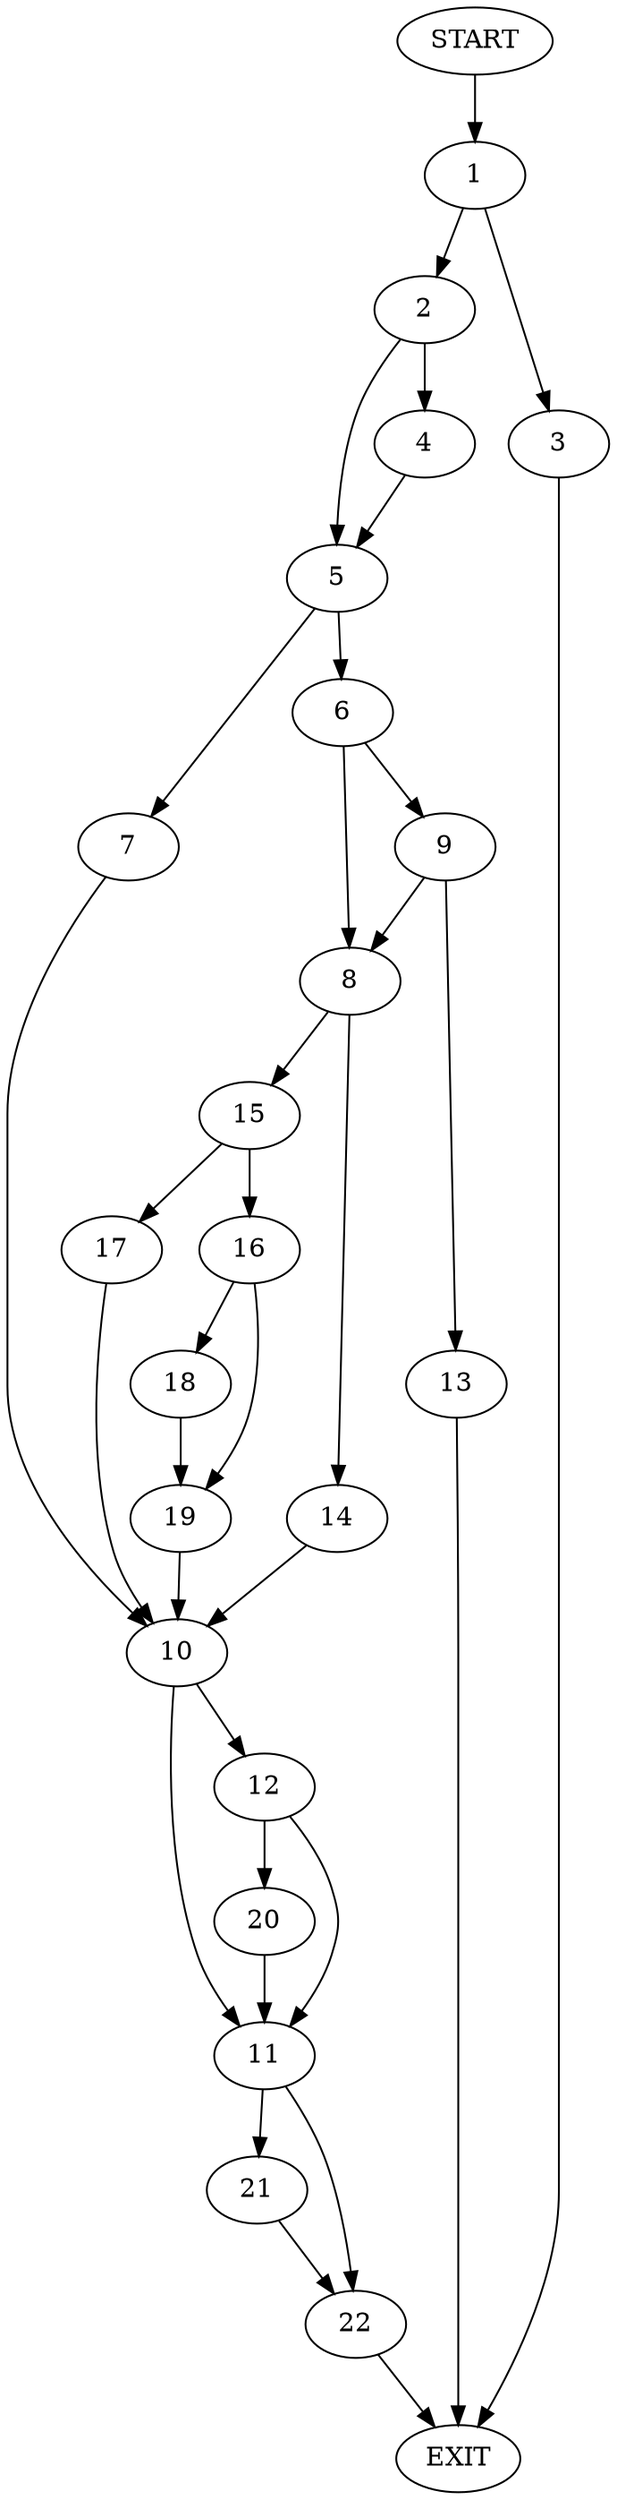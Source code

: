 digraph {
0 [label="START"]
23 [label="EXIT"]
0 -> 1
1 -> 2
1 -> 3
2 -> 4
2 -> 5
3 -> 23
5 -> 6
5 -> 7
4 -> 5
6 -> 8
6 -> 9
7 -> 10
10 -> 11
10 -> 12
9 -> 8
9 -> 13
8 -> 14
8 -> 15
13 -> 23
14 -> 10
15 -> 16
15 -> 17
17 -> 10
16 -> 18
16 -> 19
18 -> 19
19 -> 10
12 -> 11
12 -> 20
11 -> 21
11 -> 22
20 -> 11
21 -> 22
22 -> 23
}
